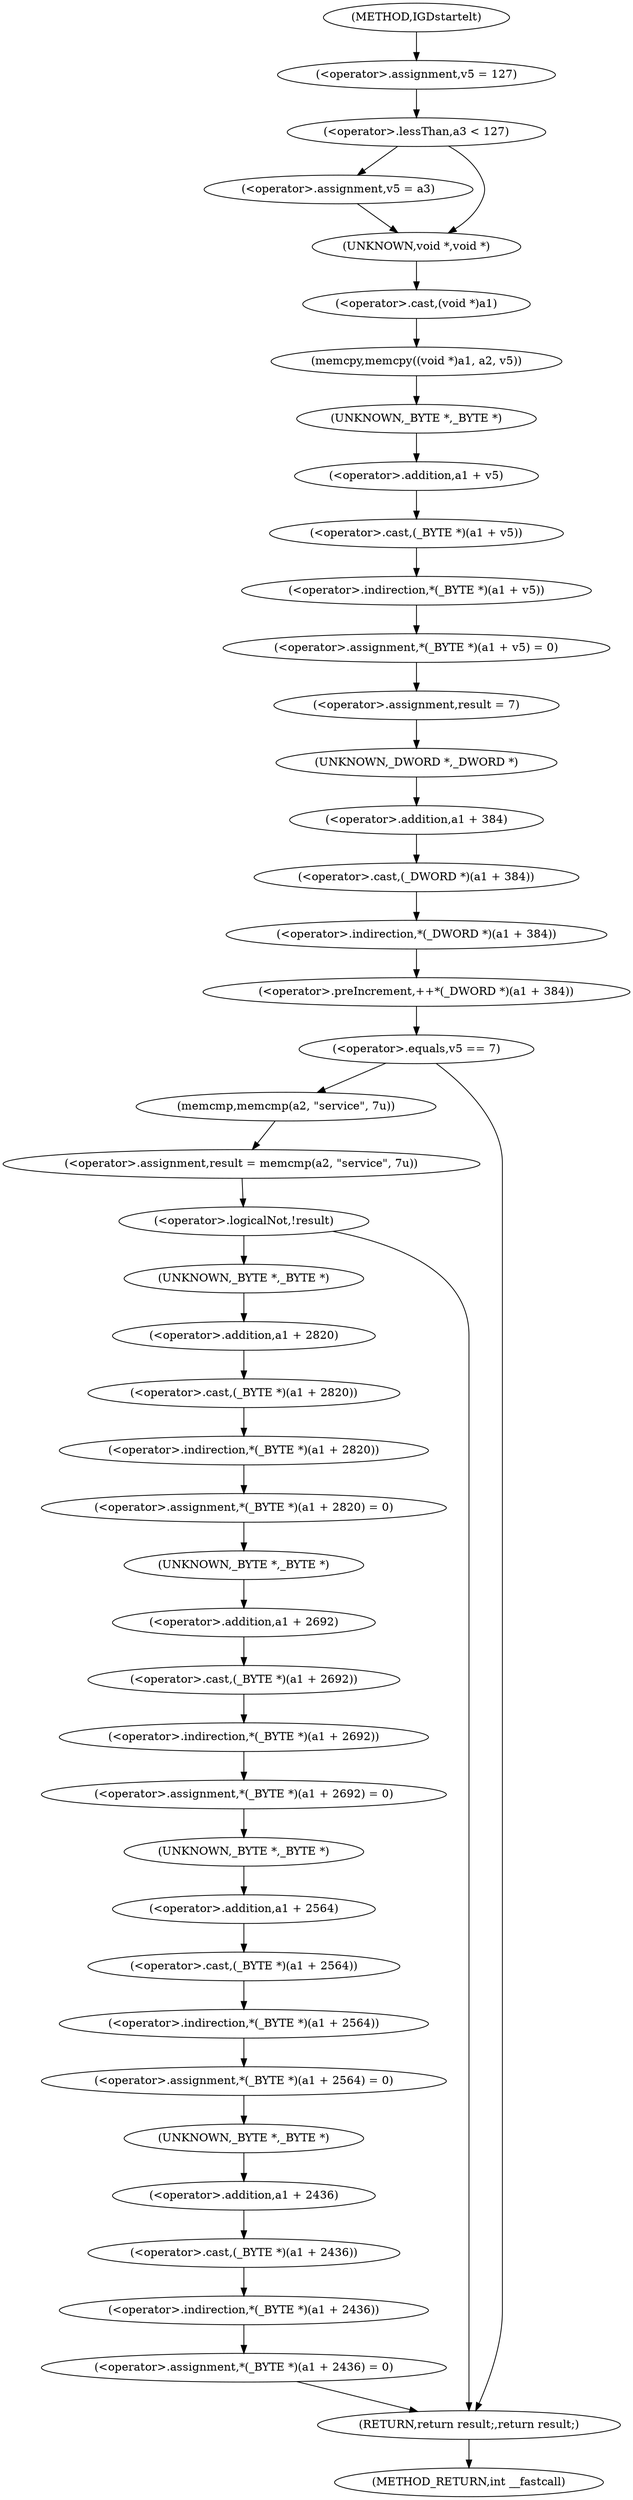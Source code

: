 digraph IGDstartelt {  
"1000110" [label = "(<operator>.assignment,v5 = 127)" ]
"1000114" [label = "(<operator>.lessThan,a3 < 127)" ]
"1000117" [label = "(<operator>.assignment,v5 = a3)" ]
"1000120" [label = "(memcpy,memcpy((void *)a1, a2, v5))" ]
"1000121" [label = "(<operator>.cast,(void *)a1)" ]
"1000122" [label = "(UNKNOWN,void *,void *)" ]
"1000126" [label = "(<operator>.assignment,*(_BYTE *)(a1 + v5) = 0)" ]
"1000127" [label = "(<operator>.indirection,*(_BYTE *)(a1 + v5))" ]
"1000128" [label = "(<operator>.cast,(_BYTE *)(a1 + v5))" ]
"1000129" [label = "(UNKNOWN,_BYTE *,_BYTE *)" ]
"1000130" [label = "(<operator>.addition,a1 + v5)" ]
"1000134" [label = "(<operator>.assignment,result = 7)" ]
"1000137" [label = "(<operator>.preIncrement,++*(_DWORD *)(a1 + 384))" ]
"1000138" [label = "(<operator>.indirection,*(_DWORD *)(a1 + 384))" ]
"1000139" [label = "(<operator>.cast,(_DWORD *)(a1 + 384))" ]
"1000140" [label = "(UNKNOWN,_DWORD *,_DWORD *)" ]
"1000141" [label = "(<operator>.addition,a1 + 384)" ]
"1000145" [label = "(<operator>.equals,v5 == 7)" ]
"1000149" [label = "(<operator>.assignment,result = memcmp(a2, \"service\", 7u))" ]
"1000151" [label = "(memcmp,memcmp(a2, \"service\", 7u))" ]
"1000156" [label = "(<operator>.logicalNot,!result)" ]
"1000159" [label = "(<operator>.assignment,*(_BYTE *)(a1 + 2820) = 0)" ]
"1000160" [label = "(<operator>.indirection,*(_BYTE *)(a1 + 2820))" ]
"1000161" [label = "(<operator>.cast,(_BYTE *)(a1 + 2820))" ]
"1000162" [label = "(UNKNOWN,_BYTE *,_BYTE *)" ]
"1000163" [label = "(<operator>.addition,a1 + 2820)" ]
"1000167" [label = "(<operator>.assignment,*(_BYTE *)(a1 + 2692) = 0)" ]
"1000168" [label = "(<operator>.indirection,*(_BYTE *)(a1 + 2692))" ]
"1000169" [label = "(<operator>.cast,(_BYTE *)(a1 + 2692))" ]
"1000170" [label = "(UNKNOWN,_BYTE *,_BYTE *)" ]
"1000171" [label = "(<operator>.addition,a1 + 2692)" ]
"1000175" [label = "(<operator>.assignment,*(_BYTE *)(a1 + 2564) = 0)" ]
"1000176" [label = "(<operator>.indirection,*(_BYTE *)(a1 + 2564))" ]
"1000177" [label = "(<operator>.cast,(_BYTE *)(a1 + 2564))" ]
"1000178" [label = "(UNKNOWN,_BYTE *,_BYTE *)" ]
"1000179" [label = "(<operator>.addition,a1 + 2564)" ]
"1000183" [label = "(<operator>.assignment,*(_BYTE *)(a1 + 2436) = 0)" ]
"1000184" [label = "(<operator>.indirection,*(_BYTE *)(a1 + 2436))" ]
"1000185" [label = "(<operator>.cast,(_BYTE *)(a1 + 2436))" ]
"1000186" [label = "(UNKNOWN,_BYTE *,_BYTE *)" ]
"1000187" [label = "(<operator>.addition,a1 + 2436)" ]
"1000191" [label = "(RETURN,return result;,return result;)" ]
"1000103" [label = "(METHOD,IGDstartelt)" ]
"1000193" [label = "(METHOD_RETURN,int __fastcall)" ]
  "1000110" -> "1000114" 
  "1000114" -> "1000122" 
  "1000114" -> "1000117" 
  "1000117" -> "1000122" 
  "1000120" -> "1000129" 
  "1000121" -> "1000120" 
  "1000122" -> "1000121" 
  "1000126" -> "1000134" 
  "1000127" -> "1000126" 
  "1000128" -> "1000127" 
  "1000129" -> "1000130" 
  "1000130" -> "1000128" 
  "1000134" -> "1000140" 
  "1000137" -> "1000145" 
  "1000138" -> "1000137" 
  "1000139" -> "1000138" 
  "1000140" -> "1000141" 
  "1000141" -> "1000139" 
  "1000145" -> "1000151" 
  "1000145" -> "1000191" 
  "1000149" -> "1000156" 
  "1000151" -> "1000149" 
  "1000156" -> "1000162" 
  "1000156" -> "1000191" 
  "1000159" -> "1000170" 
  "1000160" -> "1000159" 
  "1000161" -> "1000160" 
  "1000162" -> "1000163" 
  "1000163" -> "1000161" 
  "1000167" -> "1000178" 
  "1000168" -> "1000167" 
  "1000169" -> "1000168" 
  "1000170" -> "1000171" 
  "1000171" -> "1000169" 
  "1000175" -> "1000186" 
  "1000176" -> "1000175" 
  "1000177" -> "1000176" 
  "1000178" -> "1000179" 
  "1000179" -> "1000177" 
  "1000183" -> "1000191" 
  "1000184" -> "1000183" 
  "1000185" -> "1000184" 
  "1000186" -> "1000187" 
  "1000187" -> "1000185" 
  "1000191" -> "1000193" 
  "1000103" -> "1000110" 
}
